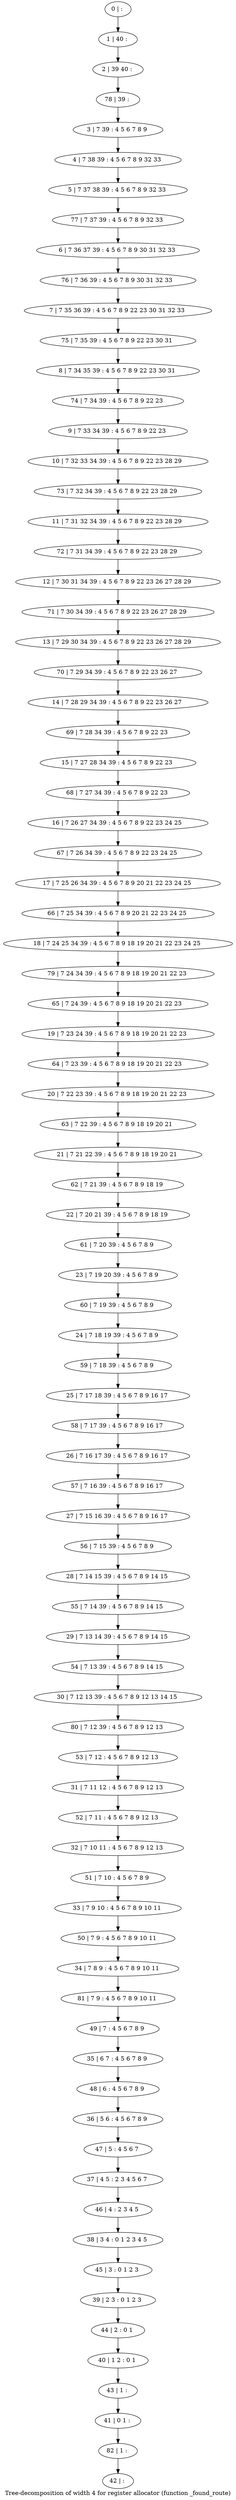 digraph G {
graph [label="Tree-decomposition of width 4 for register allocator (function _found_route)"]
0[label="0 | : "];
1[label="1 | 40 : "];
2[label="2 | 39 40 : "];
3[label="3 | 7 39 : 4 5 6 7 8 9 "];
4[label="4 | 7 38 39 : 4 5 6 7 8 9 32 33 "];
5[label="5 | 7 37 38 39 : 4 5 6 7 8 9 32 33 "];
6[label="6 | 7 36 37 39 : 4 5 6 7 8 9 30 31 32 33 "];
7[label="7 | 7 35 36 39 : 4 5 6 7 8 9 22 23 30 31 32 33 "];
8[label="8 | 7 34 35 39 : 4 5 6 7 8 9 22 23 30 31 "];
9[label="9 | 7 33 34 39 : 4 5 6 7 8 9 22 23 "];
10[label="10 | 7 32 33 34 39 : 4 5 6 7 8 9 22 23 28 29 "];
11[label="11 | 7 31 32 34 39 : 4 5 6 7 8 9 22 23 28 29 "];
12[label="12 | 7 30 31 34 39 : 4 5 6 7 8 9 22 23 26 27 28 29 "];
13[label="13 | 7 29 30 34 39 : 4 5 6 7 8 9 22 23 26 27 28 29 "];
14[label="14 | 7 28 29 34 39 : 4 5 6 7 8 9 22 23 26 27 "];
15[label="15 | 7 27 28 34 39 : 4 5 6 7 8 9 22 23 "];
16[label="16 | 7 26 27 34 39 : 4 5 6 7 8 9 22 23 24 25 "];
17[label="17 | 7 25 26 34 39 : 4 5 6 7 8 9 20 21 22 23 24 25 "];
18[label="18 | 7 24 25 34 39 : 4 5 6 7 8 9 18 19 20 21 22 23 24 25 "];
19[label="19 | 7 23 24 39 : 4 5 6 7 8 9 18 19 20 21 22 23 "];
20[label="20 | 7 22 23 39 : 4 5 6 7 8 9 18 19 20 21 22 23 "];
21[label="21 | 7 21 22 39 : 4 5 6 7 8 9 18 19 20 21 "];
22[label="22 | 7 20 21 39 : 4 5 6 7 8 9 18 19 "];
23[label="23 | 7 19 20 39 : 4 5 6 7 8 9 "];
24[label="24 | 7 18 19 39 : 4 5 6 7 8 9 "];
25[label="25 | 7 17 18 39 : 4 5 6 7 8 9 16 17 "];
26[label="26 | 7 16 17 39 : 4 5 6 7 8 9 16 17 "];
27[label="27 | 7 15 16 39 : 4 5 6 7 8 9 16 17 "];
28[label="28 | 7 14 15 39 : 4 5 6 7 8 9 14 15 "];
29[label="29 | 7 13 14 39 : 4 5 6 7 8 9 14 15 "];
30[label="30 | 7 12 13 39 : 4 5 6 7 8 9 12 13 14 15 "];
31[label="31 | 7 11 12 : 4 5 6 7 8 9 12 13 "];
32[label="32 | 7 10 11 : 4 5 6 7 8 9 12 13 "];
33[label="33 | 7 9 10 : 4 5 6 7 8 9 10 11 "];
34[label="34 | 7 8 9 : 4 5 6 7 8 9 10 11 "];
35[label="35 | 6 7 : 4 5 6 7 8 9 "];
36[label="36 | 5 6 : 4 5 6 7 8 9 "];
37[label="37 | 4 5 : 2 3 4 5 6 7 "];
38[label="38 | 3 4 : 0 1 2 3 4 5 "];
39[label="39 | 2 3 : 0 1 2 3 "];
40[label="40 | 1 2 : 0 1 "];
41[label="41 | 0 1 : "];
42[label="42 | : "];
43[label="43 | 1 : "];
44[label="44 | 2 : 0 1 "];
45[label="45 | 3 : 0 1 2 3 "];
46[label="46 | 4 : 2 3 4 5 "];
47[label="47 | 5 : 4 5 6 7 "];
48[label="48 | 6 : 4 5 6 7 8 9 "];
49[label="49 | 7 : 4 5 6 7 8 9 "];
50[label="50 | 7 9 : 4 5 6 7 8 9 10 11 "];
51[label="51 | 7 10 : 4 5 6 7 8 9 "];
52[label="52 | 7 11 : 4 5 6 7 8 9 12 13 "];
53[label="53 | 7 12 : 4 5 6 7 8 9 12 13 "];
54[label="54 | 7 13 39 : 4 5 6 7 8 9 14 15 "];
55[label="55 | 7 14 39 : 4 5 6 7 8 9 14 15 "];
56[label="56 | 7 15 39 : 4 5 6 7 8 9 "];
57[label="57 | 7 16 39 : 4 5 6 7 8 9 16 17 "];
58[label="58 | 7 17 39 : 4 5 6 7 8 9 16 17 "];
59[label="59 | 7 18 39 : 4 5 6 7 8 9 "];
60[label="60 | 7 19 39 : 4 5 6 7 8 9 "];
61[label="61 | 7 20 39 : 4 5 6 7 8 9 "];
62[label="62 | 7 21 39 : 4 5 6 7 8 9 18 19 "];
63[label="63 | 7 22 39 : 4 5 6 7 8 9 18 19 20 21 "];
64[label="64 | 7 23 39 : 4 5 6 7 8 9 18 19 20 21 22 23 "];
65[label="65 | 7 24 39 : 4 5 6 7 8 9 18 19 20 21 22 23 "];
66[label="66 | 7 25 34 39 : 4 5 6 7 8 9 20 21 22 23 24 25 "];
67[label="67 | 7 26 34 39 : 4 5 6 7 8 9 22 23 24 25 "];
68[label="68 | 7 27 34 39 : 4 5 6 7 8 9 22 23 "];
69[label="69 | 7 28 34 39 : 4 5 6 7 8 9 22 23 "];
70[label="70 | 7 29 34 39 : 4 5 6 7 8 9 22 23 26 27 "];
71[label="71 | 7 30 34 39 : 4 5 6 7 8 9 22 23 26 27 28 29 "];
72[label="72 | 7 31 34 39 : 4 5 6 7 8 9 22 23 28 29 "];
73[label="73 | 7 32 34 39 : 4 5 6 7 8 9 22 23 28 29 "];
74[label="74 | 7 34 39 : 4 5 6 7 8 9 22 23 "];
75[label="75 | 7 35 39 : 4 5 6 7 8 9 22 23 30 31 "];
76[label="76 | 7 36 39 : 4 5 6 7 8 9 30 31 32 33 "];
77[label="77 | 7 37 39 : 4 5 6 7 8 9 32 33 "];
78[label="78 | 39 : "];
79[label="79 | 7 24 34 39 : 4 5 6 7 8 9 18 19 20 21 22 23 "];
80[label="80 | 7 12 39 : 4 5 6 7 8 9 12 13 "];
81[label="81 | 7 9 : 4 5 6 7 8 9 10 11 "];
82[label="82 | 1 : "];
0->1 ;
1->2 ;
3->4 ;
4->5 ;
9->10 ;
43->41 ;
40->43 ;
44->40 ;
39->44 ;
45->39 ;
38->45 ;
46->38 ;
37->46 ;
47->37 ;
36->47 ;
48->36 ;
35->48 ;
49->35 ;
50->34 ;
33->50 ;
51->33 ;
32->51 ;
52->32 ;
31->52 ;
53->31 ;
54->30 ;
29->54 ;
55->29 ;
28->55 ;
56->28 ;
27->56 ;
57->27 ;
26->57 ;
58->26 ;
25->58 ;
59->25 ;
24->59 ;
60->24 ;
23->60 ;
61->23 ;
22->61 ;
62->22 ;
21->62 ;
63->21 ;
20->63 ;
64->20 ;
19->64 ;
65->19 ;
66->18 ;
17->66 ;
67->17 ;
16->67 ;
68->16 ;
15->68 ;
69->15 ;
14->69 ;
70->14 ;
13->70 ;
71->13 ;
12->71 ;
72->12 ;
11->72 ;
73->11 ;
10->73 ;
74->9 ;
8->74 ;
75->8 ;
7->75 ;
76->7 ;
6->76 ;
77->6 ;
5->77 ;
78->3 ;
2->78 ;
79->65 ;
18->79 ;
80->53 ;
30->80 ;
81->49 ;
34->81 ;
82->42 ;
41->82 ;
}
